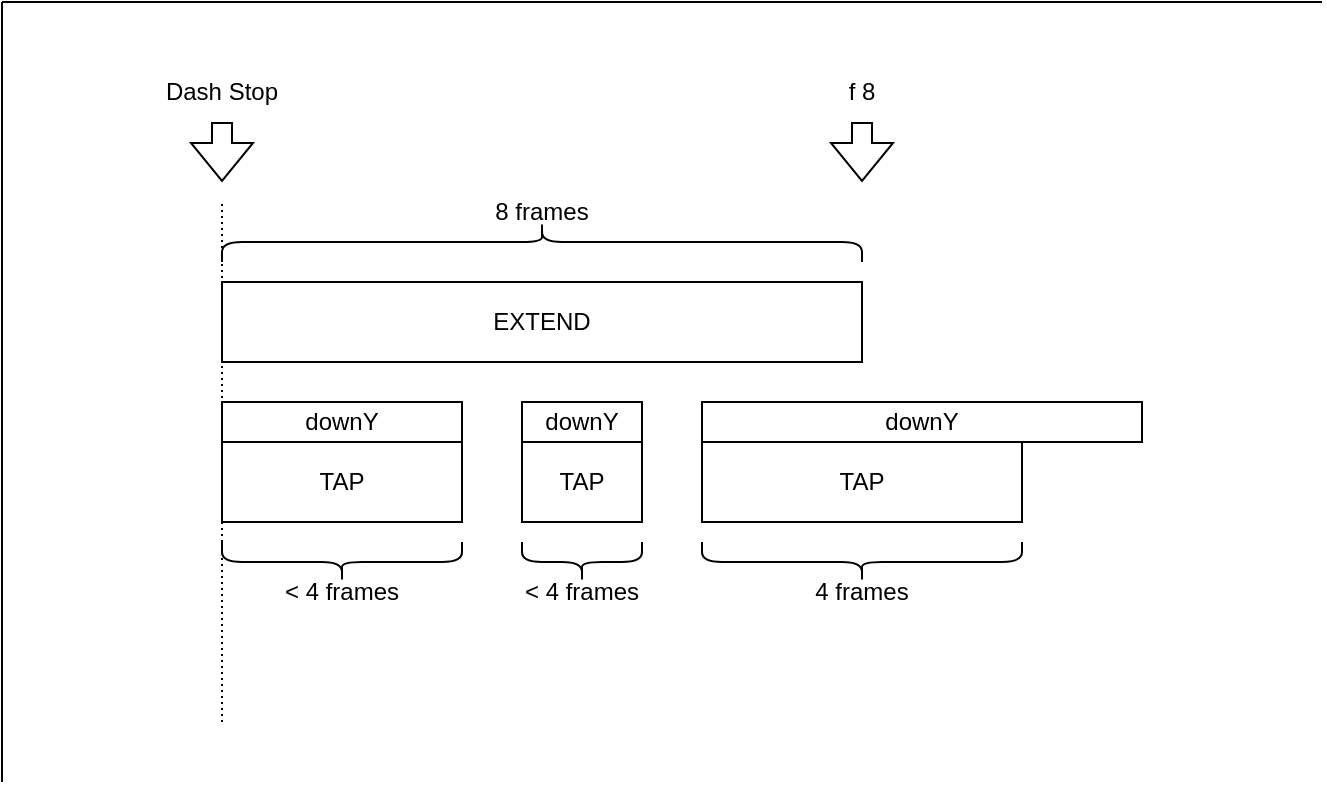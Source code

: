 <mxfile version="25.0.2">
  <diagram name="Página-1" id="PVfdIYDzPCwgvY4Q6XuG">
    <mxGraphModel dx="864" dy="508" grid="1" gridSize="10" guides="1" tooltips="1" connect="1" arrows="1" fold="1" page="1" pageScale="1" pageWidth="827" pageHeight="1169" math="0" shadow="0">
      <root>
        <mxCell id="0" />
        <mxCell id="1" parent="0" />
        <mxCell id="SlxmjYS9UCdOZyBtt-4u-3" value="" style="endArrow=none;html=1;rounded=0;strokeWidth=1;dashed=1;dashPattern=1 2;" parent="1" edge="1">
          <mxGeometry width="50" height="50" relative="1" as="geometry">
            <mxPoint x="120" y="370" as="sourcePoint" />
            <mxPoint x="120" y="110" as="targetPoint" />
          </mxGeometry>
        </mxCell>
        <mxCell id="SlxmjYS9UCdOZyBtt-4u-11" value="" style="shape=curlyBracket;whiteSpace=wrap;html=1;rounded=1;labelPosition=left;verticalLabelPosition=middle;align=right;verticalAlign=middle;size=0.5;rotation=90;" parent="1" vertex="1">
          <mxGeometry x="270" y="-30" width="20" height="320" as="geometry" />
        </mxCell>
        <mxCell id="SlxmjYS9UCdOZyBtt-4u-12" value="8 frames" style="text;html=1;align=center;verticalAlign=middle;whiteSpace=wrap;rounded=0;" parent="1" vertex="1">
          <mxGeometry x="250" y="100" width="60" height="30" as="geometry" />
        </mxCell>
        <mxCell id="SlxmjYS9UCdOZyBtt-4u-23" value="" style="endArrow=none;html=1;rounded=0;" parent="1" edge="1">
          <mxGeometry width="50" height="50" relative="1" as="geometry">
            <mxPoint x="10" y="400" as="sourcePoint" />
            <mxPoint x="10" y="10" as="targetPoint" />
          </mxGeometry>
        </mxCell>
        <mxCell id="SlxmjYS9UCdOZyBtt-4u-24" value="" style="endArrow=none;html=1;rounded=0;" parent="1" edge="1">
          <mxGeometry width="50" height="50" relative="1" as="geometry">
            <mxPoint x="10" y="10" as="sourcePoint" />
            <mxPoint x="670" y="10" as="targetPoint" />
          </mxGeometry>
        </mxCell>
        <mxCell id="SlxmjYS9UCdOZyBtt-4u-26" value="" style="shape=flexArrow;endArrow=classic;html=1;rounded=0;" parent="1" edge="1">
          <mxGeometry width="50" height="50" relative="1" as="geometry">
            <mxPoint x="120" y="70" as="sourcePoint" />
            <mxPoint x="120" y="100" as="targetPoint" />
          </mxGeometry>
        </mxCell>
        <mxCell id="SlxmjYS9UCdOZyBtt-4u-30" value="Dash Stop" style="text;html=1;align=center;verticalAlign=middle;whiteSpace=wrap;rounded=0;" parent="1" vertex="1">
          <mxGeometry x="90" y="40" width="60" height="30" as="geometry" />
        </mxCell>
        <mxCell id="SlxmjYS9UCdOZyBtt-4u-40" value="downY" style="rounded=0;whiteSpace=wrap;html=1;" parent="1" vertex="1">
          <mxGeometry x="120" y="210" width="120" height="20" as="geometry" />
        </mxCell>
        <mxCell id="SlxmjYS9UCdOZyBtt-4u-43" value="EXTEND" style="rounded=0;whiteSpace=wrap;html=1;" parent="1" vertex="1">
          <mxGeometry x="120" y="150" width="320" height="40" as="geometry" />
        </mxCell>
        <mxCell id="SlxmjYS9UCdOZyBtt-4u-44" value="TAP" style="rounded=0;whiteSpace=wrap;html=1;" parent="1" vertex="1">
          <mxGeometry x="120" y="230" width="120" height="40" as="geometry" />
        </mxCell>
        <mxCell id="SlxmjYS9UCdOZyBtt-4u-45" value="" style="shape=flexArrow;endArrow=classic;html=1;rounded=0;" parent="1" edge="1">
          <mxGeometry width="50" height="50" relative="1" as="geometry">
            <mxPoint x="440" y="70" as="sourcePoint" />
            <mxPoint x="440" y="100" as="targetPoint" />
          </mxGeometry>
        </mxCell>
        <mxCell id="SlxmjYS9UCdOZyBtt-4u-46" value="f 8" style="text;html=1;align=center;verticalAlign=middle;whiteSpace=wrap;rounded=0;" parent="1" vertex="1">
          <mxGeometry x="410" y="40" width="60" height="30" as="geometry" />
        </mxCell>
        <mxCell id="M4xJ9-b0rOuenIxvUEOM-3" value="" style="shape=curlyBracket;whiteSpace=wrap;html=1;rounded=1;labelPosition=left;verticalLabelPosition=middle;align=right;verticalAlign=middle;rotation=-90;size=0.5;" vertex="1" parent="1">
          <mxGeometry x="170" y="230" width="20" height="120" as="geometry" />
        </mxCell>
        <mxCell id="M4xJ9-b0rOuenIxvUEOM-4" value="&amp;lt; 4 frames" style="text;html=1;align=center;verticalAlign=middle;whiteSpace=wrap;rounded=0;" vertex="1" parent="1">
          <mxGeometry x="150" y="290" width="60" height="30" as="geometry" />
        </mxCell>
        <mxCell id="M4xJ9-b0rOuenIxvUEOM-5" value="downY" style="rounded=0;whiteSpace=wrap;html=1;" vertex="1" parent="1">
          <mxGeometry x="360" y="210" width="220" height="20" as="geometry" />
        </mxCell>
        <mxCell id="M4xJ9-b0rOuenIxvUEOM-6" value="TAP" style="rounded=0;whiteSpace=wrap;html=1;" vertex="1" parent="1">
          <mxGeometry x="360" y="230" width="160" height="40" as="geometry" />
        </mxCell>
        <mxCell id="M4xJ9-b0rOuenIxvUEOM-7" value="" style="shape=curlyBracket;whiteSpace=wrap;html=1;rounded=1;labelPosition=left;verticalLabelPosition=middle;align=right;verticalAlign=middle;rotation=-90;size=0.5;" vertex="1" parent="1">
          <mxGeometry x="430" y="210" width="20" height="160" as="geometry" />
        </mxCell>
        <mxCell id="M4xJ9-b0rOuenIxvUEOM-8" value="4 frames" style="text;html=1;align=center;verticalAlign=middle;whiteSpace=wrap;rounded=0;" vertex="1" parent="1">
          <mxGeometry x="410" y="290" width="60" height="30" as="geometry" />
        </mxCell>
        <mxCell id="M4xJ9-b0rOuenIxvUEOM-10" value="downY" style="rounded=0;whiteSpace=wrap;html=1;" vertex="1" parent="1">
          <mxGeometry x="270" y="210" width="60" height="20" as="geometry" />
        </mxCell>
        <mxCell id="M4xJ9-b0rOuenIxvUEOM-11" value="TAP" style="rounded=0;whiteSpace=wrap;html=1;" vertex="1" parent="1">
          <mxGeometry x="270" y="230" width="60" height="40" as="geometry" />
        </mxCell>
        <mxCell id="M4xJ9-b0rOuenIxvUEOM-12" value="" style="shape=curlyBracket;whiteSpace=wrap;html=1;rounded=1;labelPosition=left;verticalLabelPosition=middle;align=right;verticalAlign=middle;rotation=-90;size=0.5;" vertex="1" parent="1">
          <mxGeometry x="290" y="260" width="20" height="60" as="geometry" />
        </mxCell>
        <mxCell id="M4xJ9-b0rOuenIxvUEOM-13" value="&amp;lt; 4 frames" style="text;html=1;align=center;verticalAlign=middle;whiteSpace=wrap;rounded=0;" vertex="1" parent="1">
          <mxGeometry x="270" y="290" width="60" height="30" as="geometry" />
        </mxCell>
      </root>
    </mxGraphModel>
  </diagram>
</mxfile>
